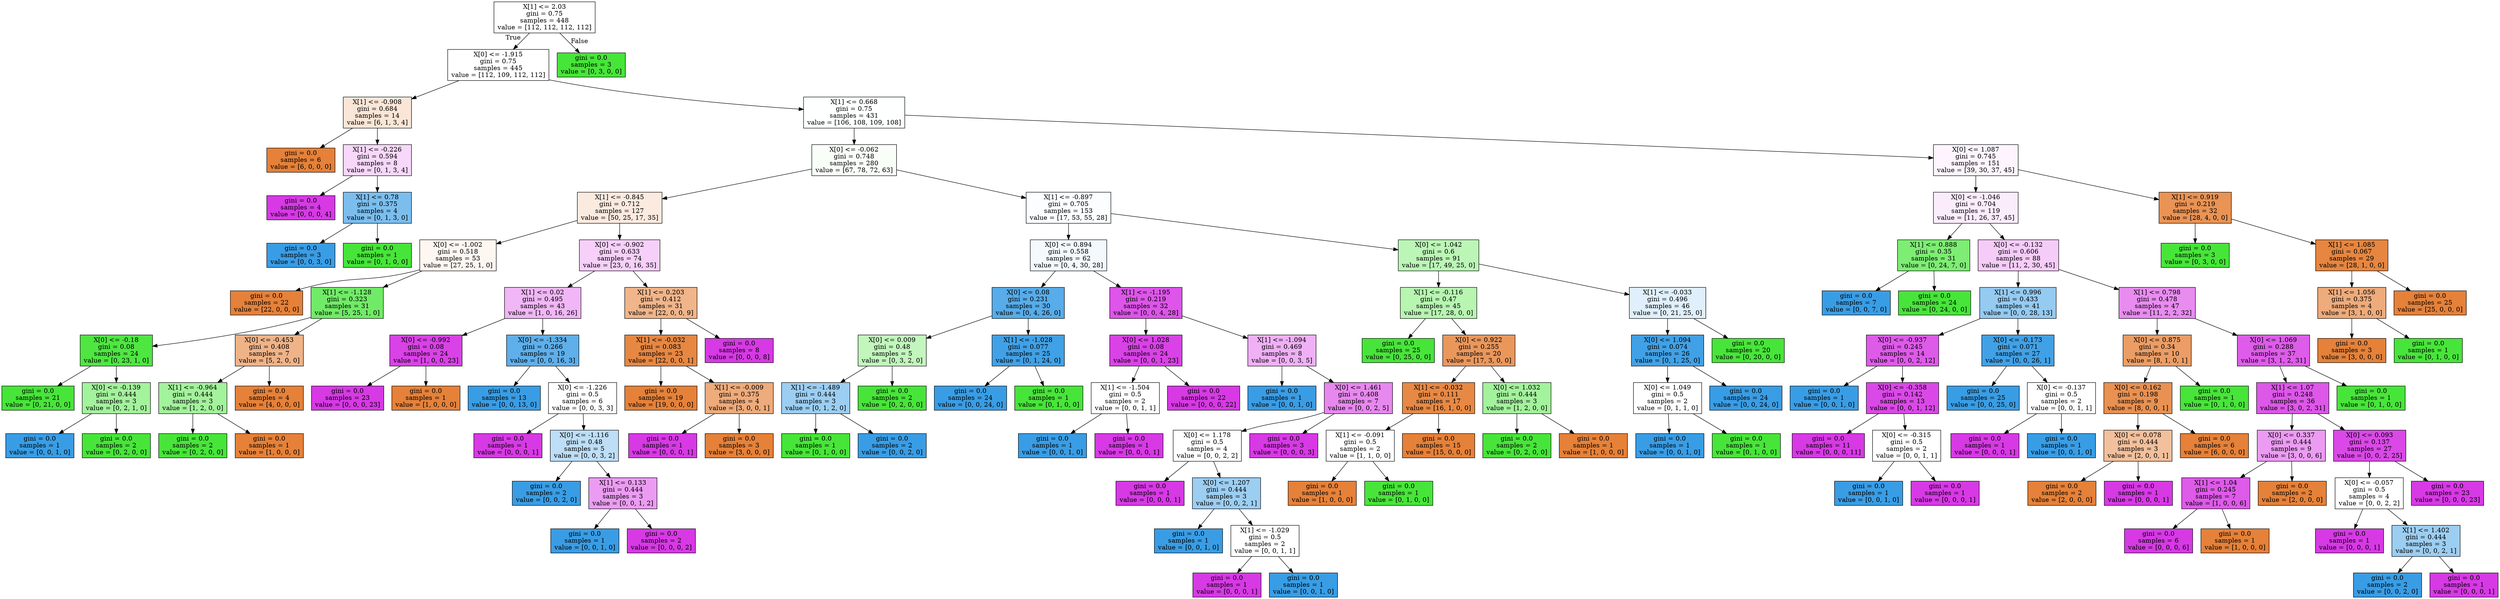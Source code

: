 digraph Tree {
node [shape=box, style="filled", color="black"] ;
0 [label="X[1] <= 2.03\ngini = 0.75\nsamples = 448\nvalue = [112, 112, 112, 112]", fillcolor="#ffffff"] ;
1 [label="X[0] <= -1.915\ngini = 0.75\nsamples = 445\nvalue = [112, 109, 112, 112]", fillcolor="#ffffff"] ;
0 -> 1 [labeldistance=2.5, labelangle=45, headlabel="True"] ;
2 [label="X[1] <= -0.908\ngini = 0.684\nsamples = 14\nvalue = [6, 1, 3, 4]", fillcolor="#fae6d7"] ;
1 -> 2 ;
3 [label="gini = 0.0\nsamples = 6\nvalue = [6, 0, 0, 0]", fillcolor="#e58139"] ;
2 -> 3 ;
4 [label="X[1] <= -0.226\ngini = 0.594\nsamples = 8\nvalue = [0, 1, 3, 4]", fillcolor="#f7d7fa"] ;
2 -> 4 ;
5 [label="gini = 0.0\nsamples = 4\nvalue = [0, 0, 0, 4]", fillcolor="#d739e5"] ;
4 -> 5 ;
6 [label="X[1] <= 0.78\ngini = 0.375\nsamples = 4\nvalue = [0, 1, 3, 0]", fillcolor="#7bbeee"] ;
4 -> 6 ;
7 [label="gini = 0.0\nsamples = 3\nvalue = [0, 0, 3, 0]", fillcolor="#399de5"] ;
6 -> 7 ;
8 [label="gini = 0.0\nsamples = 1\nvalue = [0, 1, 0, 0]", fillcolor="#47e539"] ;
6 -> 8 ;
9 [label="X[1] <= 0.668\ngini = 0.75\nsamples = 431\nvalue = [106, 108, 109, 108]", fillcolor="#feffff"] ;
1 -> 9 ;
10 [label="X[0] <= -0.062\ngini = 0.748\nsamples = 280\nvalue = [67, 78, 72, 63]", fillcolor="#fafef9"] ;
9 -> 10 ;
11 [label="X[1] <= -0.845\ngini = 0.712\nsamples = 127\nvalue = [50, 25, 17, 35]", fillcolor="#fbeadf"] ;
10 -> 11 ;
12 [label="X[0] <= -1.002\ngini = 0.518\nsamples = 53\nvalue = [27, 25, 1, 0]", fillcolor="#fdf6f1"] ;
11 -> 12 ;
13 [label="gini = 0.0\nsamples = 22\nvalue = [22, 0, 0, 0]", fillcolor="#e58139"] ;
12 -> 13 ;
14 [label="X[1] <= -1.128\ngini = 0.323\nsamples = 31\nvalue = [5, 25, 1, 0]", fillcolor="#71eb67"] ;
12 -> 14 ;
15 [label="X[0] <= -0.18\ngini = 0.08\nsamples = 24\nvalue = [0, 23, 1, 0]", fillcolor="#4fe642"] ;
14 -> 15 ;
16 [label="gini = 0.0\nsamples = 21\nvalue = [0, 21, 0, 0]", fillcolor="#47e539"] ;
15 -> 16 ;
17 [label="X[0] <= -0.139\ngini = 0.444\nsamples = 3\nvalue = [0, 2, 1, 0]", fillcolor="#a3f29c"] ;
15 -> 17 ;
18 [label="gini = 0.0\nsamples = 1\nvalue = [0, 0, 1, 0]", fillcolor="#399de5"] ;
17 -> 18 ;
19 [label="gini = 0.0\nsamples = 2\nvalue = [0, 2, 0, 0]", fillcolor="#47e539"] ;
17 -> 19 ;
20 [label="X[0] <= -0.453\ngini = 0.408\nsamples = 7\nvalue = [5, 2, 0, 0]", fillcolor="#efb388"] ;
14 -> 20 ;
21 [label="X[1] <= -0.964\ngini = 0.444\nsamples = 3\nvalue = [1, 2, 0, 0]", fillcolor="#a3f29c"] ;
20 -> 21 ;
22 [label="gini = 0.0\nsamples = 2\nvalue = [0, 2, 0, 0]", fillcolor="#47e539"] ;
21 -> 22 ;
23 [label="gini = 0.0\nsamples = 1\nvalue = [1, 0, 0, 0]", fillcolor="#e58139"] ;
21 -> 23 ;
24 [label="gini = 0.0\nsamples = 4\nvalue = [4, 0, 0, 0]", fillcolor="#e58139"] ;
20 -> 24 ;
25 [label="X[0] <= -0.902\ngini = 0.633\nsamples = 74\nvalue = [23, 0, 16, 35]", fillcolor="#f6d0f9"] ;
11 -> 25 ;
26 [label="X[1] <= 0.02\ngini = 0.495\nsamples = 43\nvalue = [1, 0, 16, 26]", fillcolor="#f0b6f5"] ;
25 -> 26 ;
27 [label="X[0] <= -0.992\ngini = 0.08\nsamples = 24\nvalue = [1, 0, 0, 23]", fillcolor="#d942e6"] ;
26 -> 27 ;
28 [label="gini = 0.0\nsamples = 23\nvalue = [0, 0, 0, 23]", fillcolor="#d739e5"] ;
27 -> 28 ;
29 [label="gini = 0.0\nsamples = 1\nvalue = [1, 0, 0, 0]", fillcolor="#e58139"] ;
27 -> 29 ;
30 [label="X[0] <= -1.334\ngini = 0.266\nsamples = 19\nvalue = [0, 0, 16, 3]", fillcolor="#5eafea"] ;
26 -> 30 ;
31 [label="gini = 0.0\nsamples = 13\nvalue = [0, 0, 13, 0]", fillcolor="#399de5"] ;
30 -> 31 ;
32 [label="X[0] <= -1.226\ngini = 0.5\nsamples = 6\nvalue = [0, 0, 3, 3]", fillcolor="#ffffff"] ;
30 -> 32 ;
33 [label="gini = 0.0\nsamples = 1\nvalue = [0, 0, 0, 1]", fillcolor="#d739e5"] ;
32 -> 33 ;
34 [label="X[0] <= -1.116\ngini = 0.48\nsamples = 5\nvalue = [0, 0, 3, 2]", fillcolor="#bddef6"] ;
32 -> 34 ;
35 [label="gini = 0.0\nsamples = 2\nvalue = [0, 0, 2, 0]", fillcolor="#399de5"] ;
34 -> 35 ;
36 [label="X[1] <= 0.133\ngini = 0.444\nsamples = 3\nvalue = [0, 0, 1, 2]", fillcolor="#eb9cf2"] ;
34 -> 36 ;
37 [label="gini = 0.0\nsamples = 1\nvalue = [0, 0, 1, 0]", fillcolor="#399de5"] ;
36 -> 37 ;
38 [label="gini = 0.0\nsamples = 2\nvalue = [0, 0, 0, 2]", fillcolor="#d739e5"] ;
36 -> 38 ;
39 [label="X[1] <= 0.203\ngini = 0.412\nsamples = 31\nvalue = [22, 0, 0, 9]", fillcolor="#f0b58a"] ;
25 -> 39 ;
40 [label="X[1] <= -0.032\ngini = 0.083\nsamples = 23\nvalue = [22, 0, 0, 1]", fillcolor="#e68742"] ;
39 -> 40 ;
41 [label="gini = 0.0\nsamples = 19\nvalue = [19, 0, 0, 0]", fillcolor="#e58139"] ;
40 -> 41 ;
42 [label="X[1] <= -0.009\ngini = 0.375\nsamples = 4\nvalue = [3, 0, 0, 1]", fillcolor="#eeab7b"] ;
40 -> 42 ;
43 [label="gini = 0.0\nsamples = 1\nvalue = [0, 0, 0, 1]", fillcolor="#d739e5"] ;
42 -> 43 ;
44 [label="gini = 0.0\nsamples = 3\nvalue = [3, 0, 0, 0]", fillcolor="#e58139"] ;
42 -> 44 ;
45 [label="gini = 0.0\nsamples = 8\nvalue = [0, 0, 0, 8]", fillcolor="#d739e5"] ;
39 -> 45 ;
46 [label="X[1] <= -0.897\ngini = 0.705\nsamples = 153\nvalue = [17, 53, 55, 28]", fillcolor="#fbfdfe"] ;
10 -> 46 ;
47 [label="X[0] <= 0.894\ngini = 0.558\nsamples = 62\nvalue = [0, 4, 30, 28]", fillcolor="#f3f9fd"] ;
46 -> 47 ;
48 [label="X[0] <= 0.08\ngini = 0.231\nsamples = 30\nvalue = [0, 4, 26, 0]", fillcolor="#57ace9"] ;
47 -> 48 ;
49 [label="X[0] <= 0.009\ngini = 0.48\nsamples = 5\nvalue = [0, 3, 2, 0]", fillcolor="#c2f6bd"] ;
48 -> 49 ;
50 [label="X[1] <= -1.489\ngini = 0.444\nsamples = 3\nvalue = [0, 1, 2, 0]", fillcolor="#9ccef2"] ;
49 -> 50 ;
51 [label="gini = 0.0\nsamples = 1\nvalue = [0, 1, 0, 0]", fillcolor="#47e539"] ;
50 -> 51 ;
52 [label="gini = 0.0\nsamples = 2\nvalue = [0, 0, 2, 0]", fillcolor="#399de5"] ;
50 -> 52 ;
53 [label="gini = 0.0\nsamples = 2\nvalue = [0, 2, 0, 0]", fillcolor="#47e539"] ;
49 -> 53 ;
54 [label="X[1] <= -1.028\ngini = 0.077\nsamples = 25\nvalue = [0, 1, 24, 0]", fillcolor="#41a1e6"] ;
48 -> 54 ;
55 [label="gini = 0.0\nsamples = 24\nvalue = [0, 0, 24, 0]", fillcolor="#399de5"] ;
54 -> 55 ;
56 [label="gini = 0.0\nsamples = 1\nvalue = [0, 1, 0, 0]", fillcolor="#47e539"] ;
54 -> 56 ;
57 [label="X[1] <= -1.195\ngini = 0.219\nsamples = 32\nvalue = [0, 0, 4, 28]", fillcolor="#dd55e9"] ;
47 -> 57 ;
58 [label="X[0] <= 1.028\ngini = 0.08\nsamples = 24\nvalue = [0, 0, 1, 23]", fillcolor="#d942e6"] ;
57 -> 58 ;
59 [label="X[1] <= -1.504\ngini = 0.5\nsamples = 2\nvalue = [0, 0, 1, 1]", fillcolor="#ffffff"] ;
58 -> 59 ;
60 [label="gini = 0.0\nsamples = 1\nvalue = [0, 0, 1, 0]", fillcolor="#399de5"] ;
59 -> 60 ;
61 [label="gini = 0.0\nsamples = 1\nvalue = [0, 0, 0, 1]", fillcolor="#d739e5"] ;
59 -> 61 ;
62 [label="gini = 0.0\nsamples = 22\nvalue = [0, 0, 0, 22]", fillcolor="#d739e5"] ;
58 -> 62 ;
63 [label="X[1] <= -1.094\ngini = 0.469\nsamples = 8\nvalue = [0, 0, 3, 5]", fillcolor="#efb0f5"] ;
57 -> 63 ;
64 [label="gini = 0.0\nsamples = 1\nvalue = [0, 0, 1, 0]", fillcolor="#399de5"] ;
63 -> 64 ;
65 [label="X[0] <= 1.461\ngini = 0.408\nsamples = 7\nvalue = [0, 0, 2, 5]", fillcolor="#e788ef"] ;
63 -> 65 ;
66 [label="X[0] <= 1.178\ngini = 0.5\nsamples = 4\nvalue = [0, 0, 2, 2]", fillcolor="#ffffff"] ;
65 -> 66 ;
67 [label="gini = 0.0\nsamples = 1\nvalue = [0, 0, 0, 1]", fillcolor="#d739e5"] ;
66 -> 67 ;
68 [label="X[0] <= 1.207\ngini = 0.444\nsamples = 3\nvalue = [0, 0, 2, 1]", fillcolor="#9ccef2"] ;
66 -> 68 ;
69 [label="gini = 0.0\nsamples = 1\nvalue = [0, 0, 1, 0]", fillcolor="#399de5"] ;
68 -> 69 ;
70 [label="X[1] <= -1.029\ngini = 0.5\nsamples = 2\nvalue = [0, 0, 1, 1]", fillcolor="#ffffff"] ;
68 -> 70 ;
71 [label="gini = 0.0\nsamples = 1\nvalue = [0, 0, 0, 1]", fillcolor="#d739e5"] ;
70 -> 71 ;
72 [label="gini = 0.0\nsamples = 1\nvalue = [0, 0, 1, 0]", fillcolor="#399de5"] ;
70 -> 72 ;
73 [label="gini = 0.0\nsamples = 3\nvalue = [0, 0, 0, 3]", fillcolor="#d739e5"] ;
65 -> 73 ;
74 [label="X[0] <= 1.042\ngini = 0.6\nsamples = 91\nvalue = [17, 49, 25, 0]", fillcolor="#bcf6b7"] ;
46 -> 74 ;
75 [label="X[1] <= -0.116\ngini = 0.47\nsamples = 45\nvalue = [17, 28, 0, 0]", fillcolor="#b7f5b1"] ;
74 -> 75 ;
76 [label="gini = 0.0\nsamples = 25\nvalue = [0, 25, 0, 0]", fillcolor="#47e539"] ;
75 -> 76 ;
77 [label="X[0] <= 0.922\ngini = 0.255\nsamples = 20\nvalue = [17, 3, 0, 0]", fillcolor="#ea975c"] ;
75 -> 77 ;
78 [label="X[1] <= -0.032\ngini = 0.111\nsamples = 17\nvalue = [16, 1, 0, 0]", fillcolor="#e78945"] ;
77 -> 78 ;
79 [label="X[1] <= -0.091\ngini = 0.5\nsamples = 2\nvalue = [1, 1, 0, 0]", fillcolor="#ffffff"] ;
78 -> 79 ;
80 [label="gini = 0.0\nsamples = 1\nvalue = [1, 0, 0, 0]", fillcolor="#e58139"] ;
79 -> 80 ;
81 [label="gini = 0.0\nsamples = 1\nvalue = [0, 1, 0, 0]", fillcolor="#47e539"] ;
79 -> 81 ;
82 [label="gini = 0.0\nsamples = 15\nvalue = [15, 0, 0, 0]", fillcolor="#e58139"] ;
78 -> 82 ;
83 [label="X[0] <= 1.032\ngini = 0.444\nsamples = 3\nvalue = [1, 2, 0, 0]", fillcolor="#a3f29c"] ;
77 -> 83 ;
84 [label="gini = 0.0\nsamples = 2\nvalue = [0, 2, 0, 0]", fillcolor="#47e539"] ;
83 -> 84 ;
85 [label="gini = 0.0\nsamples = 1\nvalue = [1, 0, 0, 0]", fillcolor="#e58139"] ;
83 -> 85 ;
86 [label="X[1] <= -0.033\ngini = 0.496\nsamples = 46\nvalue = [0, 21, 25, 0]", fillcolor="#dfeffb"] ;
74 -> 86 ;
87 [label="X[0] <= 1.094\ngini = 0.074\nsamples = 26\nvalue = [0, 1, 25, 0]", fillcolor="#41a1e6"] ;
86 -> 87 ;
88 [label="X[0] <= 1.049\ngini = 0.5\nsamples = 2\nvalue = [0, 1, 1, 0]", fillcolor="#ffffff"] ;
87 -> 88 ;
89 [label="gini = 0.0\nsamples = 1\nvalue = [0, 0, 1, 0]", fillcolor="#399de5"] ;
88 -> 89 ;
90 [label="gini = 0.0\nsamples = 1\nvalue = [0, 1, 0, 0]", fillcolor="#47e539"] ;
88 -> 90 ;
91 [label="gini = 0.0\nsamples = 24\nvalue = [0, 0, 24, 0]", fillcolor="#399de5"] ;
87 -> 91 ;
92 [label="gini = 0.0\nsamples = 20\nvalue = [0, 20, 0, 0]", fillcolor="#47e539"] ;
86 -> 92 ;
93 [label="X[0] <= 1.087\ngini = 0.745\nsamples = 151\nvalue = [39, 30, 37, 45]", fillcolor="#fdf4fe"] ;
9 -> 93 ;
94 [label="X[0] <= -1.046\ngini = 0.704\nsamples = 119\nvalue = [11, 26, 37, 45]", fillcolor="#fbecfc"] ;
93 -> 94 ;
95 [label="X[1] <= 0.888\ngini = 0.35\nsamples = 31\nvalue = [0, 24, 7, 0]", fillcolor="#7ded73"] ;
94 -> 95 ;
96 [label="gini = 0.0\nsamples = 7\nvalue = [0, 0, 7, 0]", fillcolor="#399de5"] ;
95 -> 96 ;
97 [label="gini = 0.0\nsamples = 24\nvalue = [0, 24, 0, 0]", fillcolor="#47e539"] ;
95 -> 97 ;
98 [label="X[0] <= -0.132\ngini = 0.606\nsamples = 88\nvalue = [11, 2, 30, 45]", fillcolor="#f5ccf8"] ;
94 -> 98 ;
99 [label="X[1] <= 0.996\ngini = 0.433\nsamples = 41\nvalue = [0, 0, 28, 13]", fillcolor="#95caf1"] ;
98 -> 99 ;
100 [label="X[0] <= -0.937\ngini = 0.245\nsamples = 14\nvalue = [0, 0, 2, 12]", fillcolor="#de5ae9"] ;
99 -> 100 ;
101 [label="gini = 0.0\nsamples = 1\nvalue = [0, 0, 1, 0]", fillcolor="#399de5"] ;
100 -> 101 ;
102 [label="X[0] <= -0.358\ngini = 0.142\nsamples = 13\nvalue = [0, 0, 1, 12]", fillcolor="#da49e7"] ;
100 -> 102 ;
103 [label="gini = 0.0\nsamples = 11\nvalue = [0, 0, 0, 11]", fillcolor="#d739e5"] ;
102 -> 103 ;
104 [label="X[0] <= -0.315\ngini = 0.5\nsamples = 2\nvalue = [0, 0, 1, 1]", fillcolor="#ffffff"] ;
102 -> 104 ;
105 [label="gini = 0.0\nsamples = 1\nvalue = [0, 0, 1, 0]", fillcolor="#399de5"] ;
104 -> 105 ;
106 [label="gini = 0.0\nsamples = 1\nvalue = [0, 0, 0, 1]", fillcolor="#d739e5"] ;
104 -> 106 ;
107 [label="X[0] <= -0.173\ngini = 0.071\nsamples = 27\nvalue = [0, 0, 26, 1]", fillcolor="#41a1e6"] ;
99 -> 107 ;
108 [label="gini = 0.0\nsamples = 25\nvalue = [0, 0, 25, 0]", fillcolor="#399de5"] ;
107 -> 108 ;
109 [label="X[0] <= -0.137\ngini = 0.5\nsamples = 2\nvalue = [0, 0, 1, 1]", fillcolor="#ffffff"] ;
107 -> 109 ;
110 [label="gini = 0.0\nsamples = 1\nvalue = [0, 0, 0, 1]", fillcolor="#d739e5"] ;
109 -> 110 ;
111 [label="gini = 0.0\nsamples = 1\nvalue = [0, 0, 1, 0]", fillcolor="#399de5"] ;
109 -> 111 ;
112 [label="X[1] <= 0.798\ngini = 0.478\nsamples = 47\nvalue = [11, 2, 2, 32]", fillcolor="#e88cf0"] ;
98 -> 112 ;
113 [label="X[0] <= 0.875\ngini = 0.34\nsamples = 10\nvalue = [8, 1, 0, 1]", fillcolor="#eb9d65"] ;
112 -> 113 ;
114 [label="X[0] <= 0.162\ngini = 0.198\nsamples = 9\nvalue = [8, 0, 0, 1]", fillcolor="#e89152"] ;
113 -> 114 ;
115 [label="X[0] <= 0.078\ngini = 0.444\nsamples = 3\nvalue = [2, 0, 0, 1]", fillcolor="#f2c09c"] ;
114 -> 115 ;
116 [label="gini = 0.0\nsamples = 2\nvalue = [2, 0, 0, 0]", fillcolor="#e58139"] ;
115 -> 116 ;
117 [label="gini = 0.0\nsamples = 1\nvalue = [0, 0, 0, 1]", fillcolor="#d739e5"] ;
115 -> 117 ;
118 [label="gini = 0.0\nsamples = 6\nvalue = [6, 0, 0, 0]", fillcolor="#e58139"] ;
114 -> 118 ;
119 [label="gini = 0.0\nsamples = 1\nvalue = [0, 1, 0, 0]", fillcolor="#47e539"] ;
113 -> 119 ;
120 [label="X[0] <= 1.069\ngini = 0.288\nsamples = 37\nvalue = [3, 1, 2, 31]", fillcolor="#de5cea"] ;
112 -> 120 ;
121 [label="X[1] <= 1.07\ngini = 0.248\nsamples = 36\nvalue = [3, 0, 2, 31]", fillcolor="#dd57e9"] ;
120 -> 121 ;
122 [label="X[0] <= 0.337\ngini = 0.444\nsamples = 9\nvalue = [3, 0, 0, 6]", fillcolor="#eb9cf2"] ;
121 -> 122 ;
123 [label="X[1] <= 1.04\ngini = 0.245\nsamples = 7\nvalue = [1, 0, 0, 6]", fillcolor="#de5ae9"] ;
122 -> 123 ;
124 [label="gini = 0.0\nsamples = 6\nvalue = [0, 0, 0, 6]", fillcolor="#d739e5"] ;
123 -> 124 ;
125 [label="gini = 0.0\nsamples = 1\nvalue = [1, 0, 0, 0]", fillcolor="#e58139"] ;
123 -> 125 ;
126 [label="gini = 0.0\nsamples = 2\nvalue = [2, 0, 0, 0]", fillcolor="#e58139"] ;
122 -> 126 ;
127 [label="X[0] <= 0.093\ngini = 0.137\nsamples = 27\nvalue = [0, 0, 2, 25]", fillcolor="#da49e7"] ;
121 -> 127 ;
128 [label="X[0] <= -0.057\ngini = 0.5\nsamples = 4\nvalue = [0, 0, 2, 2]", fillcolor="#ffffff"] ;
127 -> 128 ;
129 [label="gini = 0.0\nsamples = 1\nvalue = [0, 0, 0, 1]", fillcolor="#d739e5"] ;
128 -> 129 ;
130 [label="X[1] <= 1.402\ngini = 0.444\nsamples = 3\nvalue = [0, 0, 2, 1]", fillcolor="#9ccef2"] ;
128 -> 130 ;
131 [label="gini = 0.0\nsamples = 2\nvalue = [0, 0, 2, 0]", fillcolor="#399de5"] ;
130 -> 131 ;
132 [label="gini = 0.0\nsamples = 1\nvalue = [0, 0, 0, 1]", fillcolor="#d739e5"] ;
130 -> 132 ;
133 [label="gini = 0.0\nsamples = 23\nvalue = [0, 0, 0, 23]", fillcolor="#d739e5"] ;
127 -> 133 ;
134 [label="gini = 0.0\nsamples = 1\nvalue = [0, 1, 0, 0]", fillcolor="#47e539"] ;
120 -> 134 ;
135 [label="X[1] <= 0.919\ngini = 0.219\nsamples = 32\nvalue = [28, 4, 0, 0]", fillcolor="#e99355"] ;
93 -> 135 ;
136 [label="gini = 0.0\nsamples = 3\nvalue = [0, 3, 0, 0]", fillcolor="#47e539"] ;
135 -> 136 ;
137 [label="X[1] <= 1.085\ngini = 0.067\nsamples = 29\nvalue = [28, 1, 0, 0]", fillcolor="#e68640"] ;
135 -> 137 ;
138 [label="X[1] <= 1.056\ngini = 0.375\nsamples = 4\nvalue = [3, 1, 0, 0]", fillcolor="#eeab7b"] ;
137 -> 138 ;
139 [label="gini = 0.0\nsamples = 3\nvalue = [3, 0, 0, 0]", fillcolor="#e58139"] ;
138 -> 139 ;
140 [label="gini = 0.0\nsamples = 1\nvalue = [0, 1, 0, 0]", fillcolor="#47e539"] ;
138 -> 140 ;
141 [label="gini = 0.0\nsamples = 25\nvalue = [25, 0, 0, 0]", fillcolor="#e58139"] ;
137 -> 141 ;
142 [label="gini = 0.0\nsamples = 3\nvalue = [0, 3, 0, 0]", fillcolor="#47e539"] ;
0 -> 142 [labeldistance=2.5, labelangle=-45, headlabel="False"] ;
}